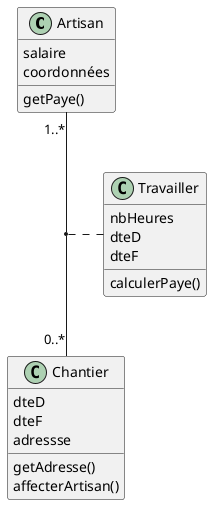 @startuml dc

class Artisan{
    salaire
    coordonnées
    getPaye()
}

class Chantier{
    dteD
    dteF
    adressse
    getAdresse()
    affecterArtisan()
}

class Travailler{
    nbHeures
    dteD
    dteF
    calculerPaye()
}

Artisan "1..*" -- "0..*" Chantier
(Artisan, Chantier) .. Travailler

@enduml